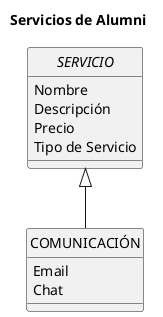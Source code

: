@startuml AlumniModel

title Servicios de Alumni

'!theme amiga
skinparam backgroundColor white
skinparam defaultFontName Arial
hide circle

abstract SERVICIO 
{
    Nombre 
    Descripción
    Precio
    Tipo de Servicio
}

class COMUNICACIÓN 
{
    Email
    Chat
}

SERVICIO <|-- "COMUNICACIÓN"

@enduml